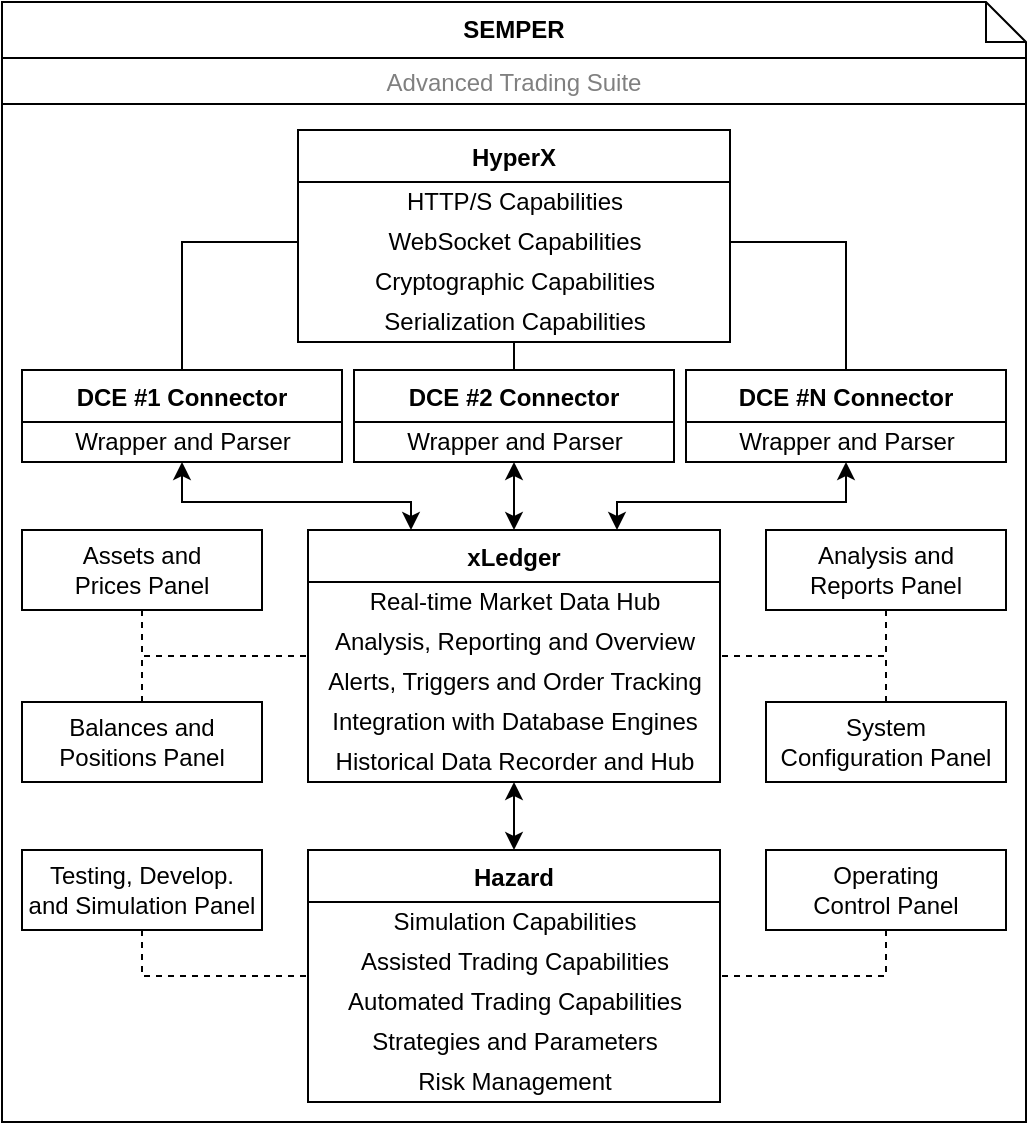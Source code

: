 <mxfile version="20.2.3" type="google"><diagram id="C5RBs43oDa-KdzZeNtuy" name="Page-1"><mxGraphModel grid="1" page="1" gridSize="10" guides="1" tooltips="1" connect="1" arrows="1" fold="1" pageScale="1" pageWidth="1000" pageHeight="700" math="0" shadow="0"><root><mxCell id="WIyWlLk6GJQsqaUBKTNV-0"/><mxCell id="WIyWlLk6GJQsqaUBKTNV-1" parent="WIyWlLk6GJQsqaUBKTNV-0"/><mxCell id="V9icXoQMKcuu7NyDRyr5-0" value="" style="group" connectable="0" vertex="1" parent="WIyWlLk6GJQsqaUBKTNV-1"><mxGeometry x="244" y="70" width="512" height="560" as="geometry"/></mxCell><mxCell id="zbVwSDQJsG1__OXuYTPP-25" value="&lt;font style=&quot;font-size: 12px&quot;&gt;SEMPER&lt;/font&gt;" style="shape=note;size=20;whiteSpace=wrap;html=1;fontStyle=1;container=0;" vertex="1" parent="V9icXoQMKcuu7NyDRyr5-0"><mxGeometry width="512" height="28" as="geometry"/></mxCell><mxCell id="zbVwSDQJsG1__OXuYTPP-26" value="Advanced Trading Suite" style="swimlane;fontStyle=0;fontColor=#808080;container=0;" vertex="1" parent="V9icXoQMKcuu7NyDRyr5-0"><mxGeometry y="28" width="512" height="532" as="geometry"/></mxCell><mxCell id="DME6YUF11i31ujgnlT5J-116" value="xLedger" style="swimlane;fontStyle=1;align=center;verticalAlign=top;childLayout=stackLayout;horizontal=1;startSize=26;horizontalStack=0;resizeParent=1;resizeParentMax=0;resizeLast=0;collapsible=1;marginBottom=0;fontColor=#000000;strokeColor=#000000;container=0;" vertex="1" parent="V9icXoQMKcuu7NyDRyr5-0"><mxGeometry x="153" y="264" width="206" height="126" as="geometry"/></mxCell><mxCell id="8bzaIS4c-DHj38VZhzmz-43" value="Hazard" style="swimlane;fontStyle=1;align=center;verticalAlign=top;childLayout=stackLayout;horizontal=1;startSize=26;horizontalStack=0;resizeParent=1;resizeParentMax=0;resizeLast=0;collapsible=1;marginBottom=0;fontColor=#000000;strokeColor=#000000;container=0;" vertex="1" parent="V9icXoQMKcuu7NyDRyr5-0"><mxGeometry x="153" y="424" width="206" height="126" as="geometry"/></mxCell><mxCell id="IpnkbeN7b_KlK2PHhsKl-1" value="HyperX" style="swimlane;fontStyle=1;align=center;verticalAlign=top;childLayout=stackLayout;horizontal=1;startSize=26;horizontalStack=0;resizeParent=1;resizeParentMax=0;resizeLast=0;collapsible=1;marginBottom=0;labelPosition=center;verticalLabelPosition=middle;fontColor=#000000;strokeColor=#000000;container=0;" vertex="1" parent="V9icXoQMKcuu7NyDRyr5-0"><mxGeometry x="148" y="64" width="216" height="106" as="geometry"><mxRectangle x="130" y="30" width="70" height="26" as="alternateBounds"/></mxGeometry></mxCell><mxCell id="IpnkbeN7b_KlK2PHhsKl-6" value="DCE #2 Connector" style="swimlane;fontStyle=1;align=center;verticalAlign=top;childLayout=stackLayout;horizontal=1;startSize=26;horizontalStack=0;resizeParent=1;resizeParentMax=0;resizeLast=0;collapsible=1;marginBottom=0;labelPosition=center;verticalLabelPosition=middle;strokeColor=#000000;fontColor=#000000;container=0;" vertex="1" parent="V9icXoQMKcuu7NyDRyr5-0"><mxGeometry x="176" y="184" width="160" height="46" as="geometry"><mxRectangle x="130" y="30" width="70" height="26" as="alternateBounds"/></mxGeometry></mxCell><mxCell id="zbVwSDQJsG1__OXuYTPP-6" style="edgeStyle=orthogonalEdgeStyle;rounded=0;orthogonalLoop=1;jettySize=auto;html=1;exitX=0.5;exitY=0;exitDx=0;exitDy=0;startArrow=classic;startFill=1;endArrow=classic;endFill=1;" edge="1" parent="V9icXoQMKcuu7NyDRyr5-0" source="DME6YUF11i31ujgnlT5J-116" target="IpnkbeN7b_KlK2PHhsKl-7"><mxGeometry relative="1" as="geometry"/></mxCell><mxCell id="IpnkbeN7b_KlK2PHhsKl-0" style="edgeStyle=elbowEdgeStyle;rounded=0;orthogonalLoop=1;jettySize=auto;html=1;entryX=0.5;entryY=0;entryDx=0;entryDy=0;fontColor=#000000;startArrow=none;startFill=0;endArrow=none;endFill=0;" edge="1" parent="V9icXoQMKcuu7NyDRyr5-0" source="IpnkbeN7b_KlK2PHhsKl-1" target="IpnkbeN7b_KlK2PHhsKl-6"><mxGeometry relative="1" as="geometry"/></mxCell><mxCell id="IpnkbeN7b_KlK2PHhsKl-8" value="DCE #1 Connector" style="swimlane;fontStyle=1;align=center;verticalAlign=top;childLayout=stackLayout;horizontal=1;startSize=26;horizontalStack=0;resizeParent=1;resizeParentMax=0;resizeLast=0;collapsible=1;marginBottom=0;labelPosition=center;verticalLabelPosition=middle;strokeColor=#000000;fontColor=#000000;container=0;" vertex="1" parent="V9icXoQMKcuu7NyDRyr5-0"><mxGeometry x="10" y="184" width="160" height="46" as="geometry"><mxRectangle x="130" y="30" width="70" height="26" as="alternateBounds"/></mxGeometry></mxCell><mxCell id="zbVwSDQJsG1__OXuYTPP-5" style="edgeStyle=orthogonalEdgeStyle;rounded=0;orthogonalLoop=1;jettySize=auto;html=1;exitX=0.25;exitY=0;exitDx=0;exitDy=0;startArrow=classic;startFill=1;endArrow=classic;endFill=1;" edge="1" parent="V9icXoQMKcuu7NyDRyr5-0" source="DME6YUF11i31ujgnlT5J-116" target="IpnkbeN7b_KlK2PHhsKl-9"><mxGeometry relative="1" as="geometry"><Array as="points"><mxPoint x="205" y="250"/><mxPoint x="90" y="250"/></Array></mxGeometry></mxCell><mxCell id="IpnkbeN7b_KlK2PHhsKl-10" value="DCE #N Connector" style="swimlane;fontStyle=1;align=center;verticalAlign=top;childLayout=stackLayout;horizontal=1;startSize=26;horizontalStack=0;resizeParent=1;resizeParentMax=0;resizeLast=0;collapsible=1;marginBottom=0;labelPosition=center;verticalLabelPosition=middle;strokeColor=#000000;fontColor=#000000;container=0;" vertex="1" parent="V9icXoQMKcuu7NyDRyr5-0"><mxGeometry x="342" y="184" width="160" height="46" as="geometry"><mxRectangle x="130" y="30" width="70" height="26" as="alternateBounds"/></mxGeometry></mxCell><mxCell id="zbVwSDQJsG1__OXuYTPP-7" style="edgeStyle=orthogonalEdgeStyle;rounded=0;orthogonalLoop=1;jettySize=auto;html=1;exitX=0.75;exitY=0;exitDx=0;exitDy=0;startArrow=classic;startFill=1;endArrow=classic;endFill=1;" edge="1" parent="V9icXoQMKcuu7NyDRyr5-0" source="DME6YUF11i31ujgnlT5J-116" target="IpnkbeN7b_KlK2PHhsKl-11"><mxGeometry relative="1" as="geometry"><Array as="points"><mxPoint x="308" y="250"/><mxPoint x="422" y="250"/></Array></mxGeometry></mxCell><mxCell id="IpnkbeN7b_KlK2PHhsKl-12" style="rounded=0;orthogonalLoop=1;jettySize=auto;html=1;entryX=0.5;entryY=0;entryDx=0;entryDy=0;fontColor=#000000;startArrow=none;startFill=0;endArrow=none;endFill=0;edgeStyle=elbowEdgeStyle;" edge="1" parent="V9icXoQMKcuu7NyDRyr5-0" source="IpnkbeN7b_KlK2PHhsKl-3" target="IpnkbeN7b_KlK2PHhsKl-8"><mxGeometry relative="1" as="geometry"><Array as="points"><mxPoint x="90" y="144"/></Array></mxGeometry></mxCell><mxCell id="IpnkbeN7b_KlK2PHhsKl-13" style="edgeStyle=elbowEdgeStyle;rounded=0;orthogonalLoop=1;jettySize=auto;html=1;entryX=0.5;entryY=0;entryDx=0;entryDy=0;fontColor=#000000;startArrow=none;startFill=0;endArrow=none;endFill=0;" edge="1" parent="V9icXoQMKcuu7NyDRyr5-0" source="IpnkbeN7b_KlK2PHhsKl-3" target="IpnkbeN7b_KlK2PHhsKl-10"><mxGeometry relative="1" as="geometry"><Array as="points"><mxPoint x="422" y="145"/></Array></mxGeometry></mxCell><mxCell id="zbVwSDQJsG1__OXuYTPP-15" style="edgeStyle=orthogonalEdgeStyle;rounded=0;orthogonalLoop=1;jettySize=auto;html=1;exitX=0.5;exitY=1;exitDx=0;exitDy=0;startArrow=none;startFill=0;endArrow=none;endFill=0;dashed=1;" edge="1" parent="V9icXoQMKcuu7NyDRyr5-0" source="zbVwSDQJsG1__OXuYTPP-9" target="DME6YUF11i31ujgnlT5J-116"><mxGeometry relative="1" as="geometry"/></mxCell><mxCell id="zbVwSDQJsG1__OXuYTPP-9" value="Assets and&lt;br&gt;Prices Panel" style="whiteSpace=wrap;html=1;treeFolding=1;treeMoving=1;newEdgeStyle={&quot;edgeStyle&quot;:&quot;elbowEdgeStyle&quot;,&quot;startArrow&quot;:&quot;none&quot;,&quot;endArrow&quot;:&quot;none&quot;};strokeColor=#000000;fontColor=#000000;container=0;" vertex="1" parent="V9icXoQMKcuu7NyDRyr5-0"><mxGeometry x="10" y="264" width="120" height="40" as="geometry"/></mxCell><mxCell id="zbVwSDQJsG1__OXuYTPP-16" style="edgeStyle=orthogonalEdgeStyle;rounded=0;orthogonalLoop=1;jettySize=auto;html=1;exitX=0.5;exitY=0;exitDx=0;exitDy=0;startArrow=none;startFill=0;endArrow=none;endFill=0;dashed=1;" edge="1" parent="V9icXoQMKcuu7NyDRyr5-0" source="zbVwSDQJsG1__OXuYTPP-10" target="DME6YUF11i31ujgnlT5J-116"><mxGeometry relative="1" as="geometry"/></mxCell><mxCell id="zbVwSDQJsG1__OXuYTPP-10" value="Balances and Positions Panel" style="whiteSpace=wrap;html=1;treeFolding=1;treeMoving=1;newEdgeStyle={&quot;edgeStyle&quot;:&quot;elbowEdgeStyle&quot;,&quot;startArrow&quot;:&quot;none&quot;,&quot;endArrow&quot;:&quot;none&quot;};strokeColor=#000000;fontColor=#000000;container=0;" vertex="1" parent="V9icXoQMKcuu7NyDRyr5-0"><mxGeometry x="10" y="350" width="120" height="40" as="geometry"/></mxCell><mxCell id="zbVwSDQJsG1__OXuYTPP-19" style="edgeStyle=orthogonalEdgeStyle;rounded=0;orthogonalLoop=1;jettySize=auto;html=1;exitX=0.5;exitY=1;exitDx=0;exitDy=0;dashed=1;startArrow=none;startFill=0;endArrow=none;endFill=0;" edge="1" parent="V9icXoQMKcuu7NyDRyr5-0" source="zbVwSDQJsG1__OXuYTPP-11" target="DME6YUF11i31ujgnlT5J-116"><mxGeometry relative="1" as="geometry"/></mxCell><mxCell id="zbVwSDQJsG1__OXuYTPP-11" value="Analysis and&lt;br&gt;Reports Panel" style="whiteSpace=wrap;html=1;treeFolding=1;treeMoving=1;newEdgeStyle={&quot;edgeStyle&quot;:&quot;elbowEdgeStyle&quot;,&quot;startArrow&quot;:&quot;none&quot;,&quot;endArrow&quot;:&quot;none&quot;};strokeColor=#000000;fontColor=#000000;container=0;" vertex="1" parent="V9icXoQMKcuu7NyDRyr5-0"><mxGeometry x="382" y="264" width="120" height="40" as="geometry"/></mxCell><mxCell id="zbVwSDQJsG1__OXuYTPP-18" style="edgeStyle=orthogonalEdgeStyle;rounded=0;orthogonalLoop=1;jettySize=auto;html=1;exitX=0.5;exitY=0;exitDx=0;exitDy=0;dashed=1;startArrow=none;startFill=0;endArrow=none;endFill=0;" edge="1" parent="V9icXoQMKcuu7NyDRyr5-0" source="zbVwSDQJsG1__OXuYTPP-17" target="DME6YUF11i31ujgnlT5J-116"><mxGeometry relative="1" as="geometry"/></mxCell><mxCell id="zbVwSDQJsG1__OXuYTPP-17" value="System &lt;br&gt;Configuration Panel" style="whiteSpace=wrap;html=1;treeFolding=1;treeMoving=1;newEdgeStyle={&quot;edgeStyle&quot;:&quot;elbowEdgeStyle&quot;,&quot;startArrow&quot;:&quot;none&quot;,&quot;endArrow&quot;:&quot;none&quot;};strokeColor=#000000;fontColor=#000000;container=0;" vertex="1" parent="V9icXoQMKcuu7NyDRyr5-0"><mxGeometry x="382" y="350" width="120" height="40" as="geometry"/></mxCell><mxCell id="zbVwSDQJsG1__OXuYTPP-22" style="edgeStyle=orthogonalEdgeStyle;rounded=0;orthogonalLoop=1;jettySize=auto;html=1;exitX=0.5;exitY=1;exitDx=0;exitDy=0;dashed=1;startArrow=none;startFill=0;endArrow=none;endFill=0;" edge="1" parent="V9icXoQMKcuu7NyDRyr5-0" source="zbVwSDQJsG1__OXuYTPP-20" target="8bzaIS4c-DHj38VZhzmz-43"><mxGeometry relative="1" as="geometry"/></mxCell><mxCell id="zbVwSDQJsG1__OXuYTPP-20" value="Testing, Develop.&lt;br&gt;and Simulation Panel" style="whiteSpace=wrap;html=1;treeFolding=1;treeMoving=1;newEdgeStyle={&quot;edgeStyle&quot;:&quot;elbowEdgeStyle&quot;,&quot;startArrow&quot;:&quot;none&quot;,&quot;endArrow&quot;:&quot;none&quot;};strokeColor=#000000;fontColor=#000000;container=0;" vertex="1" parent="V9icXoQMKcuu7NyDRyr5-0"><mxGeometry x="10" y="424" width="120" height="40" as="geometry"/></mxCell><mxCell id="zbVwSDQJsG1__OXuYTPP-24" style="edgeStyle=orthogonalEdgeStyle;rounded=0;orthogonalLoop=1;jettySize=auto;html=1;exitX=0.5;exitY=1;exitDx=0;exitDy=0;dashed=1;startArrow=none;startFill=0;endArrow=none;endFill=0;" edge="1" parent="V9icXoQMKcuu7NyDRyr5-0" source="zbVwSDQJsG1__OXuYTPP-23" target="8bzaIS4c-DHj38VZhzmz-43"><mxGeometry relative="1" as="geometry"/></mxCell><mxCell id="zbVwSDQJsG1__OXuYTPP-23" value="Operating&lt;br&gt;Control Panel" style="whiteSpace=wrap;html=1;treeFolding=1;treeMoving=1;newEdgeStyle={&quot;edgeStyle&quot;:&quot;elbowEdgeStyle&quot;,&quot;startArrow&quot;:&quot;none&quot;,&quot;endArrow&quot;:&quot;none&quot;};strokeColor=#000000;fontColor=#000000;container=0;" vertex="1" parent="V9icXoQMKcuu7NyDRyr5-0"><mxGeometry x="382" y="424" width="120" height="40" as="geometry"/></mxCell><mxCell id="8bzaIS4c-DHj38VZhzmz-19" value="&lt;span style=&quot;text-align: left&quot;&gt;Real-time Market Data Hub&lt;/span&gt;" style="text;html=1;align=center;verticalAlign=middle;resizable=0;points=[];autosize=0;fontColor=#000000;container=0;" vertex="1" parent="V9icXoQMKcuu7NyDRyr5-0"><mxGeometry x="153" y="290" width="206" height="20" as="geometry"/></mxCell><mxCell id="DME6YUF11i31ujgnlT5J-119" value="&lt;span style=&quot;text-align: left&quot;&gt;Analysis, Reporting and Overview&lt;/span&gt;&lt;span style=&quot;text-align: left&quot;&gt;&lt;br&gt;&lt;/span&gt;" style="text;html=1;align=center;verticalAlign=middle;resizable=0;points=[];autosize=0;fontColor=#000000;container=0;" vertex="1" parent="V9icXoQMKcuu7NyDRyr5-0"><mxGeometry x="153" y="310" width="206" height="20" as="geometry"/></mxCell><mxCell id="8bzaIS4c-DHj38VZhzmz-21" value="&lt;span style=&quot;text-align: left&quot;&gt;Alerts, Triggers and Order Tracking&lt;/span&gt;&lt;span style=&quot;text-align: left&quot;&gt;&lt;br&gt;&lt;/span&gt;" style="text;html=1;align=center;verticalAlign=middle;resizable=0;points=[];autosize=0;fontColor=#000000;container=0;" vertex="1" parent="V9icXoQMKcuu7NyDRyr5-0"><mxGeometry x="153" y="330" width="206" height="20" as="geometry"/></mxCell><mxCell id="DME6YUF11i31ujgnlT5J-117" value="&lt;span style=&quot;text-align: left&quot;&gt;Integration with Database Engines&lt;/span&gt;" style="text;html=1;align=center;verticalAlign=middle;resizable=0;points=[];autosize=0;fontColor=#000000;container=0;" vertex="1" parent="V9icXoQMKcuu7NyDRyr5-0"><mxGeometry x="153" y="350" width="206" height="20" as="geometry"/></mxCell><mxCell id="TVyY3KTsMpL_EdkauGHf-0" value="&lt;span style=&quot;text-align: left&quot;&gt;Historical Data Recorder and Hub&lt;/span&gt;&lt;span style=&quot;text-align: left&quot;&gt;&lt;br&gt;&lt;/span&gt;" style="text;html=1;align=center;verticalAlign=middle;resizable=0;points=[];autosize=0;fontColor=#000000;container=0;" vertex="1" parent="V9icXoQMKcuu7NyDRyr5-0"><mxGeometry x="153" y="370" width="206" height="20" as="geometry"/></mxCell><mxCell id="zbVwSDQJsG1__OXuYTPP-8" style="edgeStyle=orthogonalEdgeStyle;rounded=0;orthogonalLoop=1;jettySize=auto;html=1;exitX=0.5;exitY=0;exitDx=0;exitDy=0;startArrow=classic;startFill=1;endArrow=classic;endFill=1;" edge="1" parent="V9icXoQMKcuu7NyDRyr5-0" source="8bzaIS4c-DHj38VZhzmz-43" target="TVyY3KTsMpL_EdkauGHf-0"><mxGeometry relative="1" as="geometry"/></mxCell><mxCell id="8bzaIS4c-DHj38VZhzmz-44" value="&lt;span style=&quot;text-align: left&quot;&gt;Simulation Capabilities&lt;/span&gt;&lt;span style=&quot;text-align: left&quot;&gt;&lt;br&gt;&lt;/span&gt;" style="text;html=1;align=center;verticalAlign=middle;resizable=0;points=[];autosize=0;fontColor=#000000;container=0;" vertex="1" parent="V9icXoQMKcuu7NyDRyr5-0"><mxGeometry x="153" y="450" width="206" height="20" as="geometry"/></mxCell><mxCell id="8bzaIS4c-DHj38VZhzmz-45" value="&lt;span style=&quot;text-align: left&quot;&gt;Assisted Trading Capabilities&lt;/span&gt;&lt;span style=&quot;text-align: left&quot;&gt;&lt;br&gt;&lt;/span&gt;" style="text;html=1;align=center;verticalAlign=middle;resizable=0;points=[];autosize=0;fontColor=#000000;container=0;" vertex="1" parent="V9icXoQMKcuu7NyDRyr5-0"><mxGeometry x="153" y="470" width="206" height="20" as="geometry"/></mxCell><mxCell id="8bzaIS4c-DHj38VZhzmz-46" value="&lt;span style=&quot;text-align: left;&quot;&gt;Automated&amp;nbsp;&lt;/span&gt;&lt;span style=&quot;text-align: left&quot;&gt;Trading Capabilities&lt;/span&gt;&lt;span style=&quot;text-align: left&quot;&gt;&lt;br&gt;&lt;/span&gt;" style="text;html=1;align=center;verticalAlign=middle;resizable=0;points=[];autosize=0;fontColor=#000000;container=0;" vertex="1" parent="V9icXoQMKcuu7NyDRyr5-0"><mxGeometry x="153" y="490" width="206" height="20" as="geometry"/></mxCell><mxCell id="8bzaIS4c-DHj38VZhzmz-47" value="&lt;span style=&quot;text-align: left&quot;&gt;Strategies and Parameters&lt;/span&gt;" style="text;html=1;align=center;verticalAlign=middle;resizable=0;points=[];autosize=0;fontColor=#000000;container=0;" vertex="1" parent="V9icXoQMKcuu7NyDRyr5-0"><mxGeometry x="153" y="510" width="206" height="20" as="geometry"/></mxCell><mxCell id="8bzaIS4c-DHj38VZhzmz-48" value="&lt;span style=&quot;text-align: left&quot;&gt;Risk Management&lt;/span&gt;&lt;span style=&quot;text-align: left&quot;&gt;&lt;br&gt;&lt;/span&gt;" style="text;html=1;align=center;verticalAlign=middle;resizable=0;points=[];autosize=0;fontColor=#000000;container=0;" vertex="1" parent="V9icXoQMKcuu7NyDRyr5-0"><mxGeometry x="153" y="530" width="206" height="20" as="geometry"/></mxCell><mxCell id="IpnkbeN7b_KlK2PHhsKl-2" value="&lt;span style=&quot;text-align: left&quot;&gt;HTTP/S Capabilities&lt;br&gt;&lt;/span&gt;" style="text;html=1;align=center;verticalAlign=middle;resizable=0;points=[];autosize=1;fontColor=#000000;container=0;" vertex="1" parent="V9icXoQMKcuu7NyDRyr5-0"><mxGeometry x="148" y="90" width="216" height="20" as="geometry"/></mxCell><mxCell id="IpnkbeN7b_KlK2PHhsKl-3" value="&lt;span style=&quot;text-align: left&quot;&gt;WebSocket Capabilities&lt;/span&gt;" style="text;html=1;align=center;verticalAlign=middle;resizable=0;points=[];autosize=1;fontColor=#000000;container=0;" vertex="1" parent="V9icXoQMKcuu7NyDRyr5-0"><mxGeometry x="148" y="110" width="216" height="20" as="geometry"/></mxCell><mxCell id="IpnkbeN7b_KlK2PHhsKl-4" value="&lt;span style=&quot;text-align: left&quot;&gt;Cryptographic Capabilities&lt;/span&gt;" style="text;html=1;align=center;verticalAlign=middle;resizable=0;points=[];autosize=1;fontColor=#000000;container=0;" vertex="1" parent="V9icXoQMKcuu7NyDRyr5-0"><mxGeometry x="148" y="130" width="216" height="20" as="geometry"/></mxCell><mxCell id="IpnkbeN7b_KlK2PHhsKl-5" value="&lt;span style=&quot;text-align: left&quot;&gt;Serialization Capabilities&lt;/span&gt;" style="text;html=1;align=center;verticalAlign=middle;resizable=0;points=[];autosize=1;fontColor=#000000;container=0;" vertex="1" parent="V9icXoQMKcuu7NyDRyr5-0"><mxGeometry x="148" y="150" width="216" height="20" as="geometry"/></mxCell><mxCell id="IpnkbeN7b_KlK2PHhsKl-7" value="&lt;div style=&quot;text-align: left&quot;&gt;&lt;span style=&quot;&quot;&gt;Wrapper and Parser&lt;/span&gt;&lt;br&gt;&lt;/div&gt;" style="text;html=1;align=center;verticalAlign=middle;resizable=0;points=[];autosize=0;fontColor=#000000;container=0;" vertex="1" parent="V9icXoQMKcuu7NyDRyr5-0"><mxGeometry x="176" y="210" width="160" height="20" as="geometry"/></mxCell><mxCell id="IpnkbeN7b_KlK2PHhsKl-9" value="&lt;div style=&quot;text-align: left&quot;&gt;&lt;span&gt;Wrapper and Parser&lt;/span&gt;&lt;/div&gt;" style="text;html=1;align=center;verticalAlign=middle;resizable=0;points=[];autosize=1;fontColor=#000000;container=0;" vertex="1" parent="V9icXoQMKcuu7NyDRyr5-0"><mxGeometry x="10" y="210" width="160" height="20" as="geometry"/></mxCell><mxCell id="IpnkbeN7b_KlK2PHhsKl-11" value="&lt;div style=&quot;text-align: left&quot;&gt;&lt;span style=&quot;&quot;&gt;Wrapper and Parser&lt;/span&gt;&lt;br&gt;&lt;/div&gt;" style="text;html=1;align=center;verticalAlign=middle;resizable=0;points=[];autosize=0;fontColor=#000000;container=0;" vertex="1" parent="V9icXoQMKcuu7NyDRyr5-0"><mxGeometry x="342" y="210" width="160" height="20" as="geometry"/></mxCell></root></mxGraphModel></diagram></mxfile>